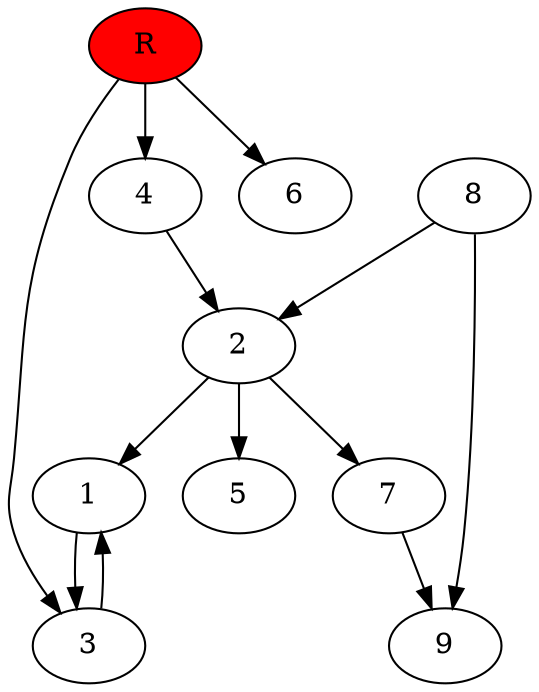 digraph prb7124 {
	1
	2
	3
	4
	5
	6
	7
	8
	R [fillcolor="#ff0000" style=filled]
	1 -> 3
	2 -> 1
	2 -> 5
	2 -> 7
	3 -> 1
	4 -> 2
	7 -> 9
	8 -> 2
	8 -> 9
	R -> 3
	R -> 4
	R -> 6
}

